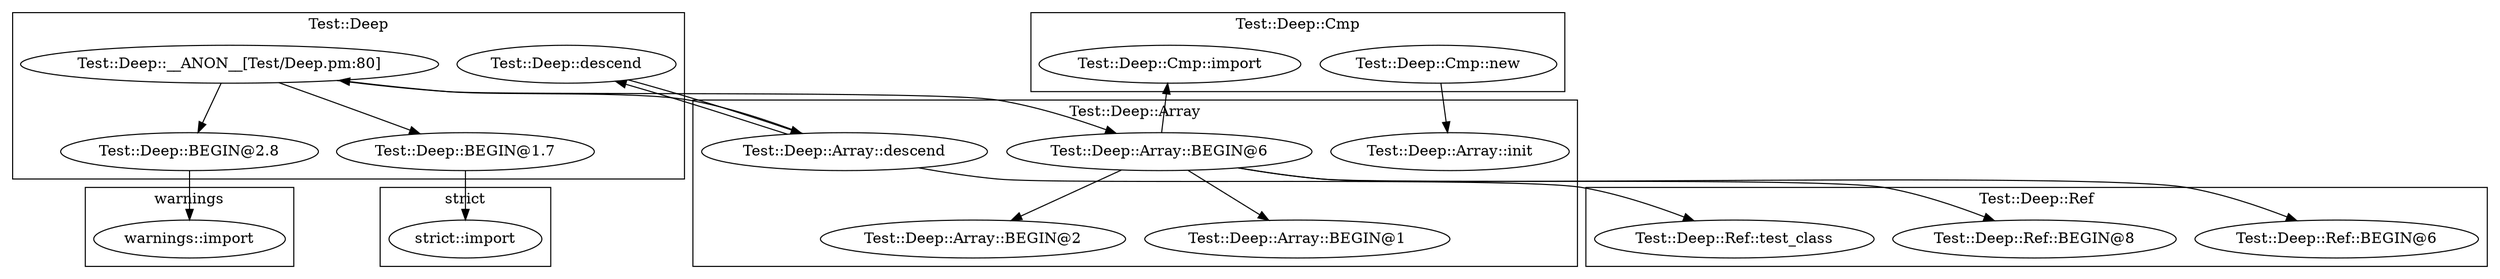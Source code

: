 digraph {
graph [overlap=false]
subgraph cluster_Test_Deep {
	label="Test::Deep";
	"Test::Deep::descend";
	"Test::Deep::BEGIN@2.8";
	"Test::Deep::__ANON__[Test/Deep.pm:80]";
	"Test::Deep::BEGIN@1.7";
}
subgraph cluster_warnings {
	label="warnings";
	"warnings::import";
}
subgraph cluster_strict {
	label="strict";
	"strict::import";
}
subgraph cluster_Test_Deep_Ref {
	label="Test::Deep::Ref";
	"Test::Deep::Ref::test_class";
	"Test::Deep::Ref::BEGIN@6";
	"Test::Deep::Ref::BEGIN@8";
}
subgraph cluster_Test_Deep_Cmp {
	label="Test::Deep::Cmp";
	"Test::Deep::Cmp::import";
	"Test::Deep::Cmp::new";
}
subgraph cluster_Test_Deep_Array {
	label="Test::Deep::Array";
	"Test::Deep::Array::BEGIN@2";
	"Test::Deep::Array::descend";
	"Test::Deep::Array::BEGIN@6";
	"Test::Deep::Array::init";
	"Test::Deep::Array::BEGIN@1";
}
"Test::Deep::descend" -> "Test::Deep::Array::descend";
"Test::Deep::__ANON__[Test/Deep.pm:80]" -> "Test::Deep::Array::BEGIN@6";
"Test::Deep::__ANON__[Test/Deep.pm:80]" -> "Test::Deep::BEGIN@2.8";
"Test::Deep::Array::BEGIN@6" -> "Test::Deep::Ref::BEGIN@6";
"Test::Deep::Array::BEGIN@6" -> "Test::Deep::Cmp::import";
"Test::Deep::Array::BEGIN@6" -> "Test::Deep::Array::BEGIN@1";
"Test::Deep::BEGIN@2.8" -> "warnings::import";
"Test::Deep::Array::BEGIN@6" -> "Test::Deep::Array::BEGIN@2";
"Test::Deep::Array::descend" -> "Test::Deep::descend";
"Test::Deep::Array::descend" -> "Test::Deep::__ANON__[Test/Deep.pm:80]";
"Test::Deep::Array::BEGIN@6" -> "Test::Deep::Ref::BEGIN@8";
"Test::Deep::Cmp::new" -> "Test::Deep::Array::init";
"Test::Deep::__ANON__[Test/Deep.pm:80]" -> "Test::Deep::BEGIN@1.7";
"Test::Deep::Array::descend" -> "Test::Deep::Ref::test_class";
"Test::Deep::BEGIN@1.7" -> "strict::import";
}
